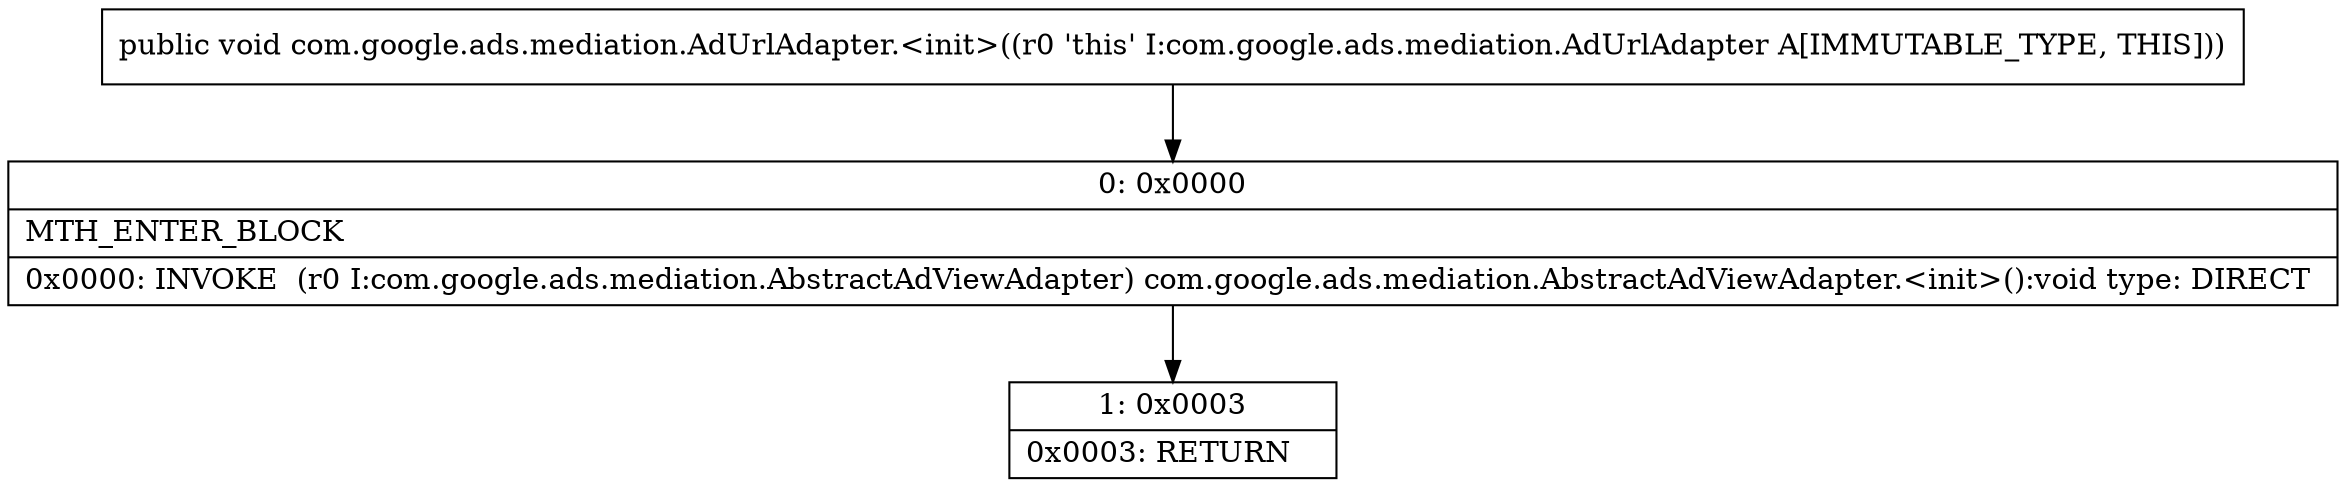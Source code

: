 digraph "CFG forcom.google.ads.mediation.AdUrlAdapter.\<init\>()V" {
Node_0 [shape=record,label="{0\:\ 0x0000|MTH_ENTER_BLOCK\l|0x0000: INVOKE  (r0 I:com.google.ads.mediation.AbstractAdViewAdapter) com.google.ads.mediation.AbstractAdViewAdapter.\<init\>():void type: DIRECT \l}"];
Node_1 [shape=record,label="{1\:\ 0x0003|0x0003: RETURN   \l}"];
MethodNode[shape=record,label="{public void com.google.ads.mediation.AdUrlAdapter.\<init\>((r0 'this' I:com.google.ads.mediation.AdUrlAdapter A[IMMUTABLE_TYPE, THIS])) }"];
MethodNode -> Node_0;
Node_0 -> Node_1;
}


